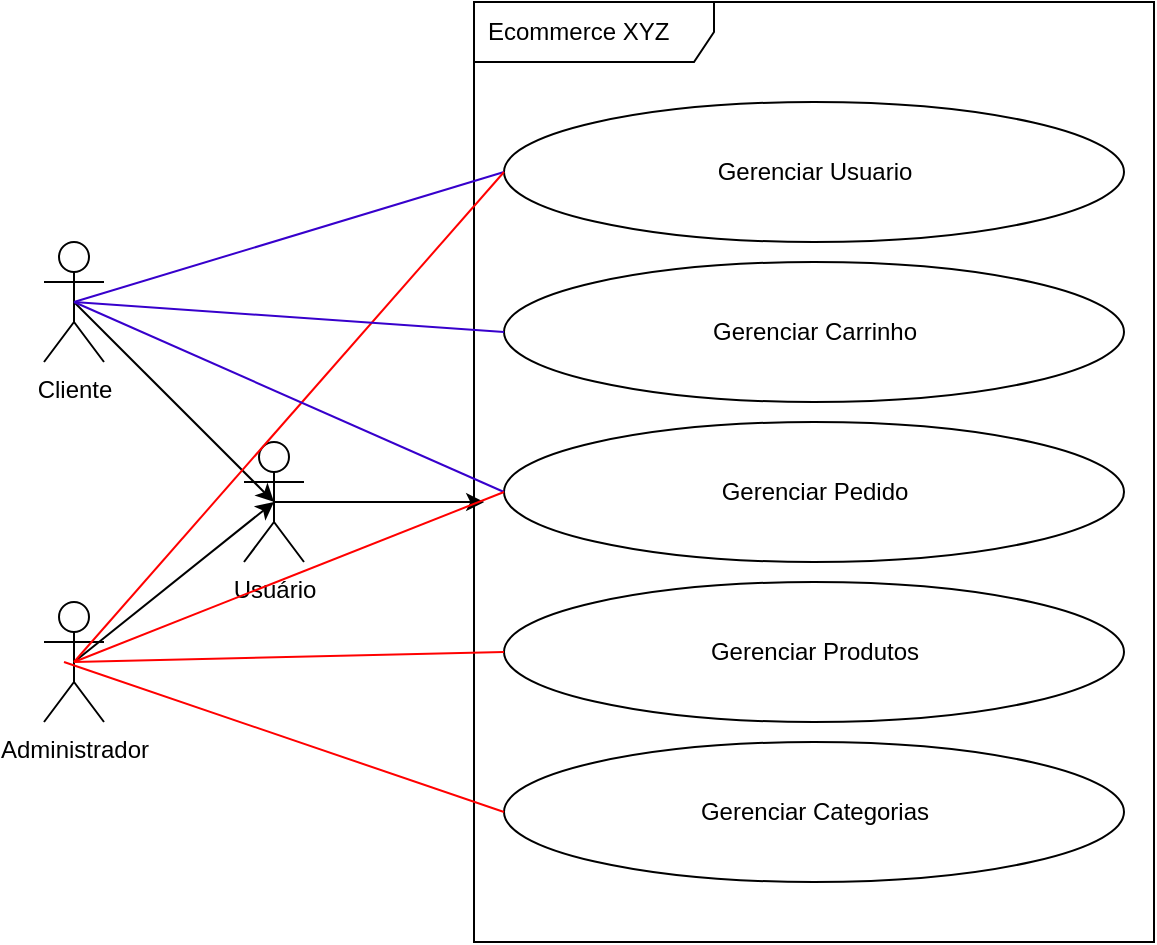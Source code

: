 <mxfile>
    <diagram id="v8Zd3PMvQJyaI_jzeFNu" name="Visão Geral - Domínio">
        <mxGraphModel dx="897" dy="789" grid="1" gridSize="10" guides="1" tooltips="1" connect="1" arrows="1" fold="1" page="1" pageScale="1" pageWidth="850" pageHeight="1100" math="0" shadow="0">
            <root>
                <mxCell id="0"/>
                <mxCell id="1" parent="0"/>
                <mxCell id="2" value="Ecommerce XYZ" style="shape=umlFrame;whiteSpace=wrap;html=1;width=120;height=30;boundedLbl=1;verticalAlign=middle;align=left;spacingLeft=5;" vertex="1" parent="1">
                    <mxGeometry x="255" y="40" width="340" height="470" as="geometry"/>
                </mxCell>
                <mxCell id="6" style="edgeStyle=none;html=1;exitX=0.5;exitY=0.5;exitDx=0;exitDy=0;exitPerimeter=0;entryX=0.5;entryY=0.5;entryDx=0;entryDy=0;entryPerimeter=0;" edge="1" parent="1" source="3" target="5">
                    <mxGeometry relative="1" as="geometry"/>
                </mxCell>
                <mxCell id="3" value="Cliente" style="shape=umlActor;verticalLabelPosition=bottom;verticalAlign=top;html=1;" vertex="1" parent="1">
                    <mxGeometry x="40" y="160" width="30" height="60" as="geometry"/>
                </mxCell>
                <mxCell id="7" style="edgeStyle=none;html=1;exitX=0.5;exitY=0.5;exitDx=0;exitDy=0;exitPerimeter=0;entryX=0.5;entryY=0.5;entryDx=0;entryDy=0;entryPerimeter=0;" edge="1" parent="1" source="4" target="5">
                    <mxGeometry relative="1" as="geometry"/>
                </mxCell>
                <mxCell id="4" value="Administrador" style="shape=umlActor;verticalLabelPosition=bottom;verticalAlign=top;html=1;" vertex="1" parent="1">
                    <mxGeometry x="40" y="340" width="30" height="60" as="geometry"/>
                </mxCell>
                <mxCell id="8" style="edgeStyle=none;html=1;exitX=0.5;exitY=0.5;exitDx=0;exitDy=0;exitPerimeter=0;entryX=0.015;entryY=0.532;entryDx=0;entryDy=0;entryPerimeter=0;" edge="1" parent="1" source="5" target="2">
                    <mxGeometry relative="1" as="geometry"/>
                </mxCell>
                <mxCell id="5" value="Usuário" style="shape=umlActor;verticalLabelPosition=bottom;verticalAlign=top;html=1;" vertex="1" parent="1">
                    <mxGeometry x="140" y="260" width="30" height="60" as="geometry"/>
                </mxCell>
                <mxCell id="9" value="" style="shape=ellipse;container=1;horizontal=1;horizontalStack=0;resizeParent=1;resizeParentMax=0;resizeLast=0;html=1;dashed=0;collapsible=0;" vertex="1" parent="1">
                    <mxGeometry x="270" y="90" width="310" height="70" as="geometry"/>
                </mxCell>
                <mxCell id="10" value="Gerenciar Usuario" style="html=1;strokeColor=none;fillColor=none;align=center;verticalAlign=middle;rotatable=0;" vertex="1" parent="9">
                    <mxGeometry y="26.25" width="310.0" height="17.5" as="geometry"/>
                </mxCell>
                <mxCell id="14" value="" style="shape=ellipse;container=1;horizontal=1;horizontalStack=0;resizeParent=1;resizeParentMax=0;resizeLast=0;html=1;dashed=0;collapsible=0;" vertex="1" parent="1">
                    <mxGeometry x="270" y="170" width="310" height="70" as="geometry"/>
                </mxCell>
                <mxCell id="15" value="Gerenciar Carrinho" style="html=1;strokeColor=none;fillColor=none;align=center;verticalAlign=middle;rotatable=0;" vertex="1" parent="14">
                    <mxGeometry y="26.25" width="310.0" height="17.5" as="geometry"/>
                </mxCell>
                <mxCell id="16" value="" style="shape=ellipse;container=1;horizontal=1;horizontalStack=0;resizeParent=1;resizeParentMax=0;resizeLast=0;html=1;dashed=0;collapsible=0;" vertex="1" parent="1">
                    <mxGeometry x="270" y="250" width="310" height="70" as="geometry"/>
                </mxCell>
                <mxCell id="17" value="Gerenciar Pedido" style="html=1;strokeColor=none;fillColor=none;align=center;verticalAlign=middle;rotatable=0;" vertex="1" parent="16">
                    <mxGeometry y="26.25" width="310.0" height="17.5" as="geometry"/>
                </mxCell>
                <mxCell id="18" value="" style="shape=ellipse;container=1;horizontal=1;horizontalStack=0;resizeParent=1;resizeParentMax=0;resizeLast=0;html=1;dashed=0;collapsible=0;" vertex="1" parent="1">
                    <mxGeometry x="270" y="330" width="310" height="70" as="geometry"/>
                </mxCell>
                <mxCell id="19" value="Gerenciar Produtos" style="html=1;strokeColor=none;fillColor=none;align=center;verticalAlign=middle;rotatable=0;" vertex="1" parent="18">
                    <mxGeometry y="26.25" width="310.0" height="17.5" as="geometry"/>
                </mxCell>
                <mxCell id="20" value="" style="shape=ellipse;container=1;horizontal=1;horizontalStack=0;resizeParent=1;resizeParentMax=0;resizeLast=0;html=1;dashed=0;collapsible=0;" vertex="1" parent="1">
                    <mxGeometry x="270" y="410" width="310" height="70" as="geometry"/>
                </mxCell>
                <mxCell id="21" value="Gerenciar Categorias" style="html=1;strokeColor=none;fillColor=none;align=center;verticalAlign=middle;rotatable=0;" vertex="1" parent="20">
                    <mxGeometry y="26.25" width="310.0" height="17.5" as="geometry"/>
                </mxCell>
                <mxCell id="22" style="edgeStyle=none;html=1;entryX=0.5;entryY=0.5;entryDx=0;entryDy=0;entryPerimeter=0;endArrow=none;endFill=0;fillColor=#6a00ff;strokeColor=#3700CC;exitX=0;exitY=0.5;exitDx=0;exitDy=0;" edge="1" parent="1" source="10" target="3">
                    <mxGeometry relative="1" as="geometry"/>
                </mxCell>
                <mxCell id="23" style="edgeStyle=none;html=1;entryX=0.5;entryY=0.5;entryDx=0;entryDy=0;entryPerimeter=0;endArrow=none;endFill=0;fillColor=#e51400;strokeColor=#FF0000;exitX=0;exitY=0.5;exitDx=0;exitDy=0;" edge="1" parent="1" source="10" target="4">
                    <mxGeometry relative="1" as="geometry"/>
                </mxCell>
                <mxCell id="24" style="edgeStyle=none;html=1;exitX=0;exitY=0.5;exitDx=0;exitDy=0;entryX=0.5;entryY=0.5;entryDx=0;entryDy=0;entryPerimeter=0;endArrow=none;endFill=0;fillColor=#6a00ff;strokeColor=#3700CC;" edge="1" parent="1" source="15" target="3">
                    <mxGeometry relative="1" as="geometry"/>
                </mxCell>
                <mxCell id="25" style="edgeStyle=none;html=1;exitX=0;exitY=0.5;exitDx=0;exitDy=0;entryX=0.5;entryY=0.5;entryDx=0;entryDy=0;entryPerimeter=0;endArrow=none;endFill=0;fillColor=#6a00ff;strokeColor=#3700CC;" edge="1" parent="1" source="17" target="3">
                    <mxGeometry relative="1" as="geometry"/>
                </mxCell>
                <mxCell id="26" style="edgeStyle=none;html=1;exitX=0;exitY=0.5;exitDx=0;exitDy=0;entryX=0.5;entryY=0.5;entryDx=0;entryDy=0;entryPerimeter=0;endArrow=none;endFill=0;fillColor=#a20025;strokeColor=#FF0000;" edge="1" parent="1" source="17" target="4">
                    <mxGeometry relative="1" as="geometry"/>
                </mxCell>
                <mxCell id="27" style="edgeStyle=none;html=1;exitX=0;exitY=0.5;exitDx=0;exitDy=0;entryX=0.5;entryY=0.5;entryDx=0;entryDy=0;entryPerimeter=0;strokeColor=#FF0000;endArrow=none;endFill=0;" edge="1" parent="1" source="19" target="4">
                    <mxGeometry relative="1" as="geometry"/>
                </mxCell>
                <mxCell id="28" style="edgeStyle=none;html=1;exitX=0;exitY=0.5;exitDx=0;exitDy=0;strokeColor=#FF0000;endArrow=none;endFill=0;" edge="1" parent="1" source="21">
                    <mxGeometry relative="1" as="geometry">
                        <mxPoint x="50" y="370" as="targetPoint"/>
                    </mxGeometry>
                </mxCell>
            </root>
        </mxGraphModel>
    </diagram>
</mxfile>